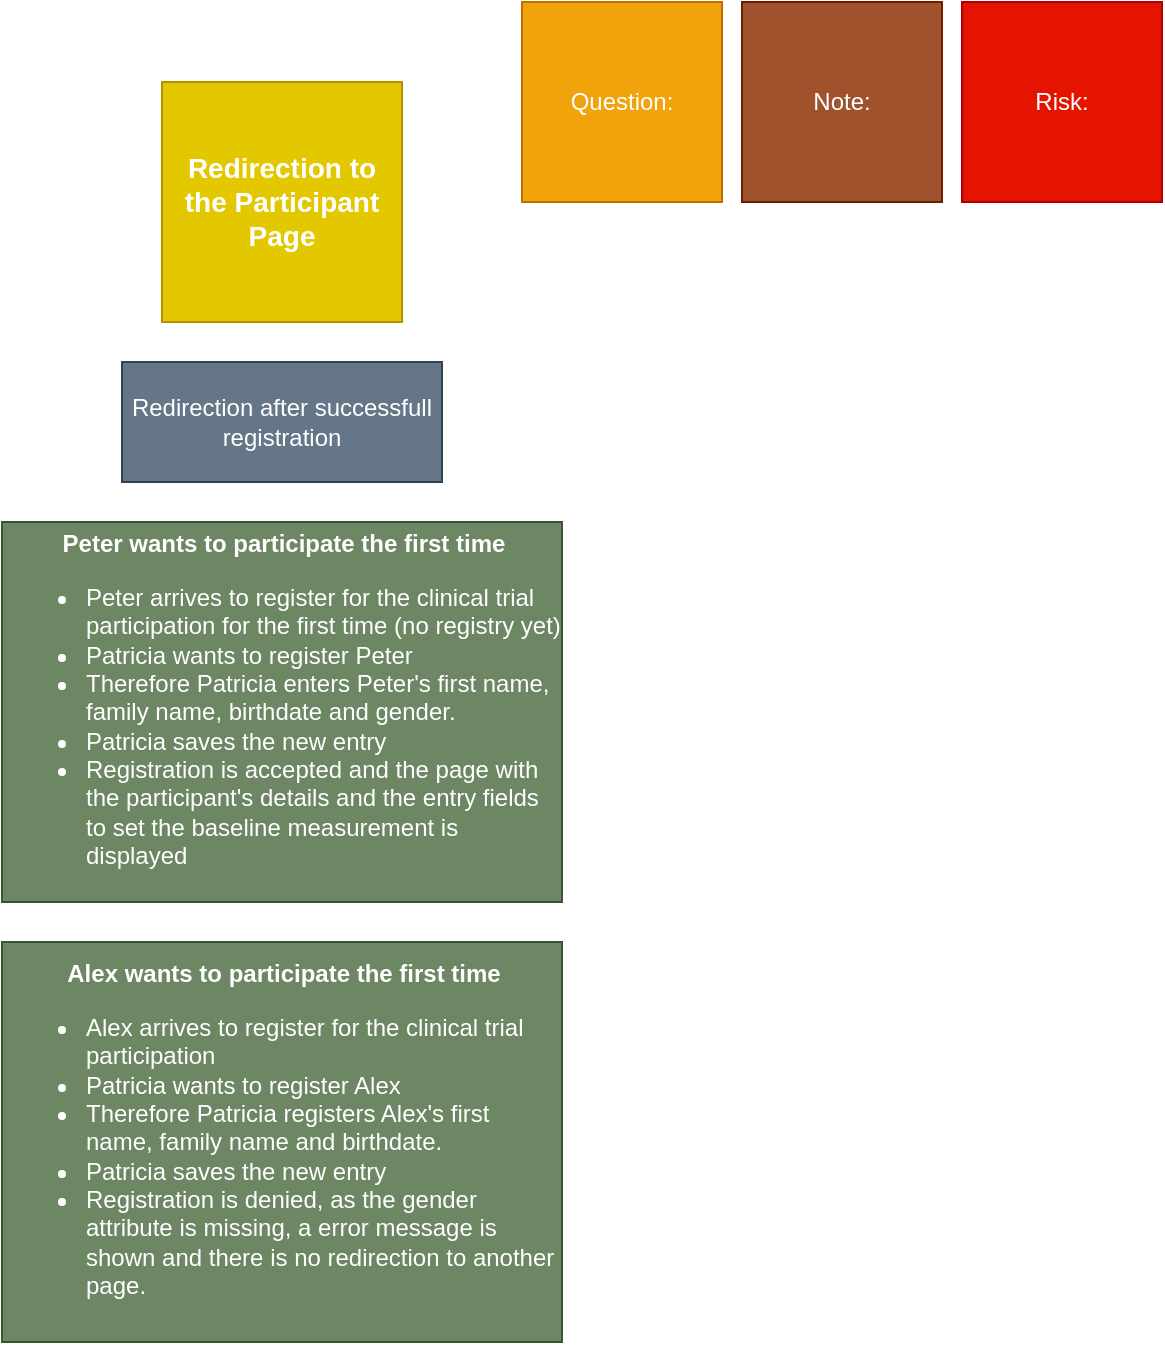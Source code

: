 <mxfile version="13.0.3" type="device"><diagram id="TZNGLyiKBYrCFd3WpfFy" name="Page-1"><mxGraphModel dx="1215" dy="592" grid="1" gridSize="10" guides="1" tooltips="1" connect="1" arrows="1" fold="1" page="1" pageScale="1" pageWidth="827" pageHeight="1169" math="0" shadow="0"><root><mxCell id="0"/><mxCell id="1" parent="0"/><mxCell id="kvqeDExt2K666dqQOh2v-1" value="&lt;span style=&quot;font-size: 14px&quot;&gt;&lt;b&gt;Redirection to the Participant Page&lt;/b&gt;&lt;/span&gt;" style="whiteSpace=wrap;html=1;aspect=fixed;fillColor=#e3c800;strokeColor=#B09500;fontColor=#ffffff;" parent="1" vertex="1"><mxGeometry x="920" y="50" width="120" height="120" as="geometry"/></mxCell><mxCell id="kvqeDExt2K666dqQOh2v-4" value="Redirection after successfull registration" style="rounded=0;whiteSpace=wrap;html=1;fillColor=#647687;strokeColor=#314354;fontColor=#ffffff;" parent="1" vertex="1"><mxGeometry x="900" y="190" width="160" height="60" as="geometry"/></mxCell><mxCell id="rhDXQHSUQcZURmbBb0o7-9" value="Risk:" style="whiteSpace=wrap;html=1;aspect=fixed;fillColor=#e51400;strokeColor=#B20000;fontColor=#ffffff;" parent="1" vertex="1"><mxGeometry x="1320" y="10" width="100" height="100" as="geometry"/></mxCell><mxCell id="rhDXQHSUQcZURmbBb0o7-10" value="Note:&lt;br&gt;" style="whiteSpace=wrap;html=1;aspect=fixed;fillColor=#a0522d;strokeColor=#6D1F00;fontColor=#ffffff;" parent="1" vertex="1"><mxGeometry x="1210" y="10" width="100" height="100" as="geometry"/></mxCell><mxCell id="rhDXQHSUQcZURmbBb0o7-12" value="Question:" style="whiteSpace=wrap;html=1;aspect=fixed;fillColor=#f0a30a;strokeColor=#BD7000;fontColor=#ffffff;" parent="1" vertex="1"><mxGeometry x="1100" y="10" width="100" height="100" as="geometry"/></mxCell><mxCell id="owkwMryujPatF4uuozmJ-1" value="&lt;div style=&quot;text-align: center&quot;&gt;&lt;span&gt;&lt;b&gt;Peter wants to participate the first time&lt;/b&gt;&lt;/span&gt;&lt;/div&gt;&lt;ul&gt;&lt;li&gt;Peter arrives to register for the clinical trial participation for the first time (no registry yet)&lt;/li&gt;&lt;li&gt;Patricia wants to register Peter&lt;/li&gt;&lt;li&gt;Therefore Patricia enters Peter's first name, family name, birthdate and gender.&lt;/li&gt;&lt;li&gt;Patricia saves the new entry&lt;/li&gt;&lt;li&gt;Registration is accepted and the page with the participant's details and the entry fields to set the baseline measurement is displayed&lt;/li&gt;&lt;/ul&gt;" style="rounded=0;whiteSpace=wrap;html=1;align=left;fillColor=#6d8764;strokeColor=#3A5431;fontColor=#ffffff;" vertex="1" parent="1"><mxGeometry x="840" y="270" width="280" height="190" as="geometry"/></mxCell><mxCell id="owkwMryujPatF4uuozmJ-2" value="&lt;div style=&quot;text-align: center&quot;&gt;&lt;span&gt;&lt;b&gt;Alex wants to participate the first time&lt;/b&gt;&lt;/span&gt;&lt;/div&gt;&lt;ul&gt;&lt;li&gt;Alex arrives to register for the clinical trial participation&lt;/li&gt;&lt;li&gt;Patricia wants to register Alex&lt;/li&gt;&lt;li&gt;Therefore Patricia registers Alex's first name, family name and birthdate.&lt;/li&gt;&lt;li&gt;Patricia saves the new entry&lt;/li&gt;&lt;li&gt;Registration is denied, as the gender attribute is missing, a error message is shown and there is no redirection to another page.&lt;/li&gt;&lt;/ul&gt;" style="rounded=0;whiteSpace=wrap;html=1;align=left;fillColor=#6d8764;strokeColor=#3A5431;fontColor=#ffffff;" vertex="1" parent="1"><mxGeometry x="840" y="480" width="280" height="200" as="geometry"/></mxCell></root></mxGraphModel></diagram></mxfile>